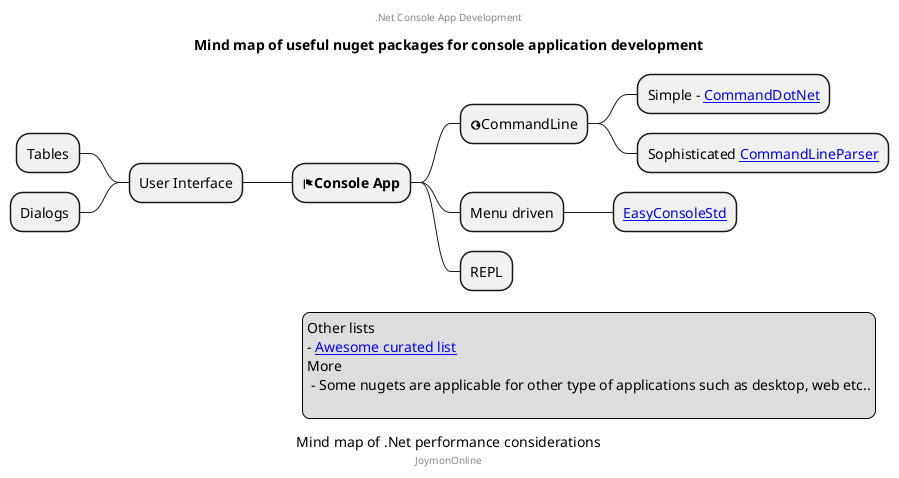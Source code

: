 @startuml
@startmindmap
center header
.Net Console App Development
endheader

title Mind map of useful nuget packages for console application development 

* <&flag><b>Console App</b>
** <&globe>CommandLine
*** Simple - [[https://github.com/bilal-fazlani/CommandDotNet CommandDotNet]]
*** Sophisticated [[https://github.com/commandlineparser/commandline CommandLineParser]]
** Menu driven
*** [[https://github.com/damianh/EasyConsoleStd EasyConsoleStd]]
** REPL
left side
** User Interface
*** Tables
*** Dialogs

legend right
  Other lists
  - [[https://github.com/quozd/awesome-dotnet#cli Awesome curated list]]
  More
   - Some nugets are applicable for other type of applications such as desktop, web etc..

endlegend
caption Mind map of .Net performance considerations
center footer JoymonOnline
@endmindmap
@enduml